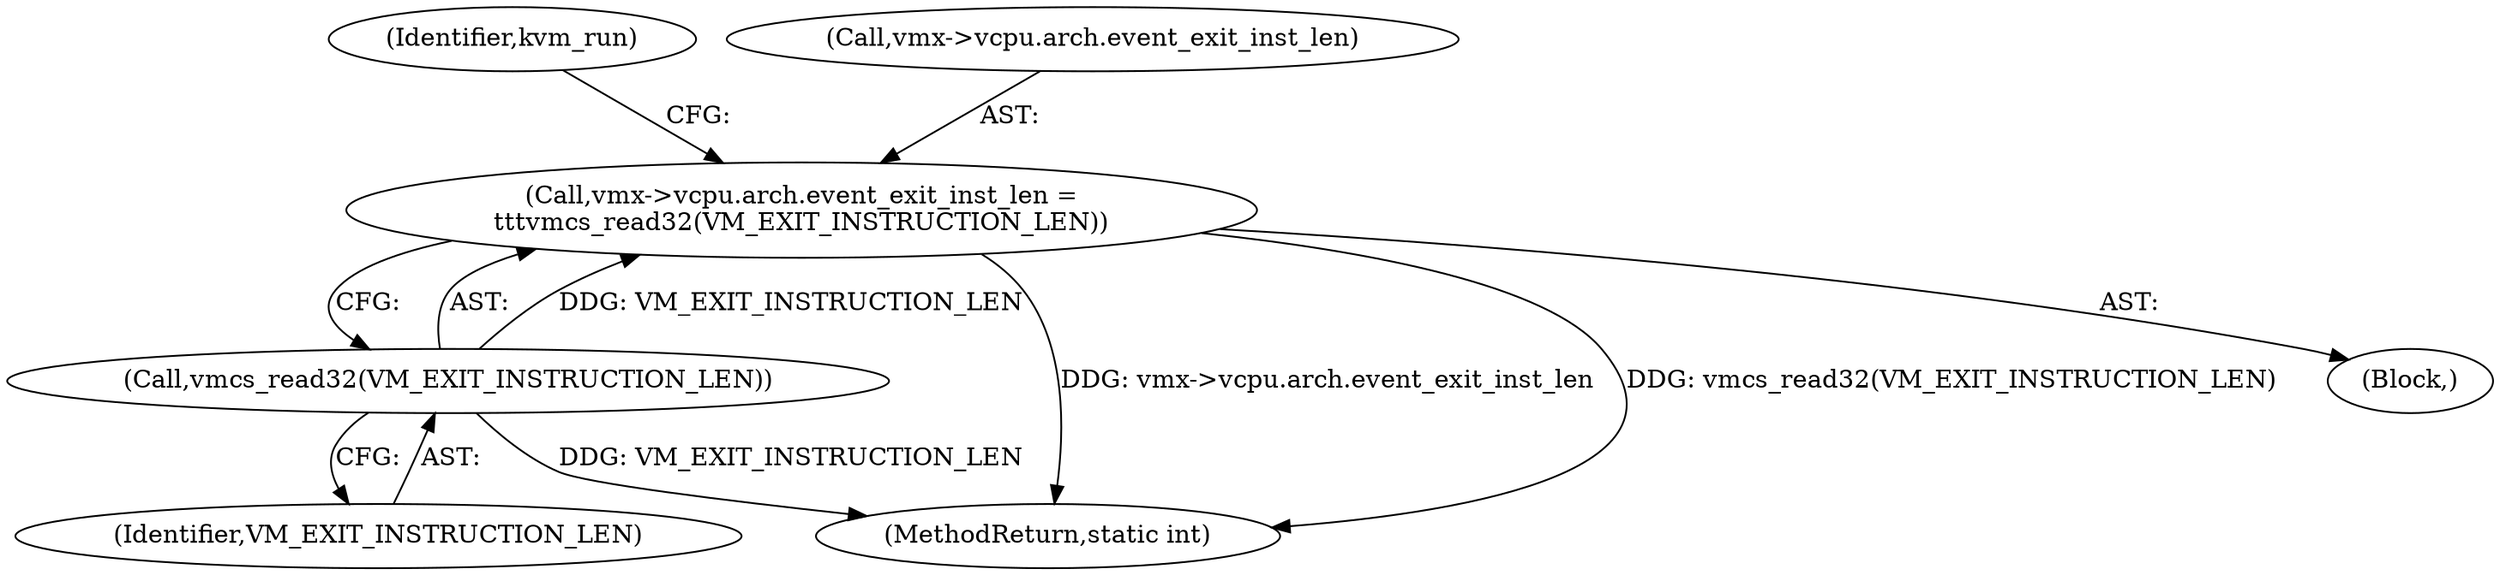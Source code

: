 digraph "0_linux_ef85b67385436ddc1998f45f1d6a210f935b3388@API" {
"1000393" [label="(Call,vmx->vcpu.arch.event_exit_inst_len =\n\t\t\tvmcs_read32(VM_EXIT_INSTRUCTION_LEN))"];
"1000401" [label="(Call,vmcs_read32(VM_EXIT_INSTRUCTION_LEN))"];
"1000457" [label="(MethodReturn,static int)"];
"1000320" [label="(Block,)"];
"1000405" [label="(Identifier,kvm_run)"];
"1000394" [label="(Call,vmx->vcpu.arch.event_exit_inst_len)"];
"1000393" [label="(Call,vmx->vcpu.arch.event_exit_inst_len =\n\t\t\tvmcs_read32(VM_EXIT_INSTRUCTION_LEN))"];
"1000401" [label="(Call,vmcs_read32(VM_EXIT_INSTRUCTION_LEN))"];
"1000402" [label="(Identifier,VM_EXIT_INSTRUCTION_LEN)"];
"1000393" -> "1000320"  [label="AST: "];
"1000393" -> "1000401"  [label="CFG: "];
"1000394" -> "1000393"  [label="AST: "];
"1000401" -> "1000393"  [label="AST: "];
"1000405" -> "1000393"  [label="CFG: "];
"1000393" -> "1000457"  [label="DDG: vmx->vcpu.arch.event_exit_inst_len"];
"1000393" -> "1000457"  [label="DDG: vmcs_read32(VM_EXIT_INSTRUCTION_LEN)"];
"1000401" -> "1000393"  [label="DDG: VM_EXIT_INSTRUCTION_LEN"];
"1000401" -> "1000402"  [label="CFG: "];
"1000402" -> "1000401"  [label="AST: "];
"1000401" -> "1000457"  [label="DDG: VM_EXIT_INSTRUCTION_LEN"];
}
